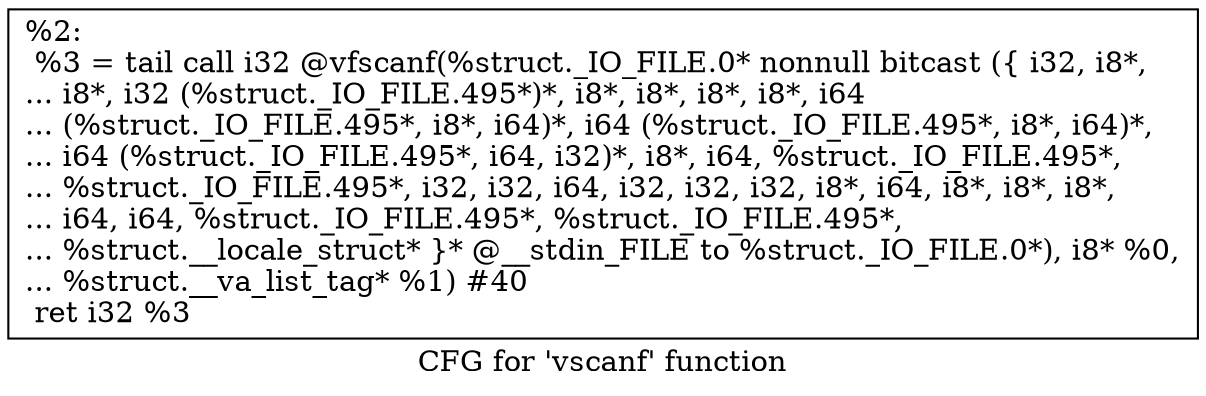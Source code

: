 digraph "CFG for 'vscanf' function" {
	label="CFG for 'vscanf' function";

	Node0x1850960 [shape=record,label="{%2:\l  %3 = tail call i32 @vfscanf(%struct._IO_FILE.0* nonnull bitcast (\{ i32, i8*,\l... i8*, i32 (%struct._IO_FILE.495*)*, i8*, i8*, i8*, i8*, i64\l... (%struct._IO_FILE.495*, i8*, i64)*, i64 (%struct._IO_FILE.495*, i8*, i64)*,\l... i64 (%struct._IO_FILE.495*, i64, i32)*, i8*, i64, %struct._IO_FILE.495*,\l... %struct._IO_FILE.495*, i32, i32, i64, i32, i32, i32, i8*, i64, i8*, i8*, i8*,\l... i64, i64, %struct._IO_FILE.495*, %struct._IO_FILE.495*,\l... %struct.__locale_struct* \}* @__stdin_FILE to %struct._IO_FILE.0*), i8* %0,\l... %struct.__va_list_tag* %1) #40\l  ret i32 %3\l}"];
}
